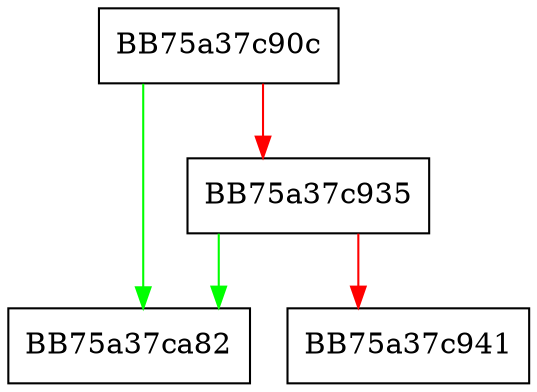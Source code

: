 digraph Load {
  node [shape="box"];
  graph [splines=ortho];
  BB75a37c90c -> BB75a37ca82 [color="green"];
  BB75a37c90c -> BB75a37c935 [color="red"];
  BB75a37c935 -> BB75a37ca82 [color="green"];
  BB75a37c935 -> BB75a37c941 [color="red"];
}